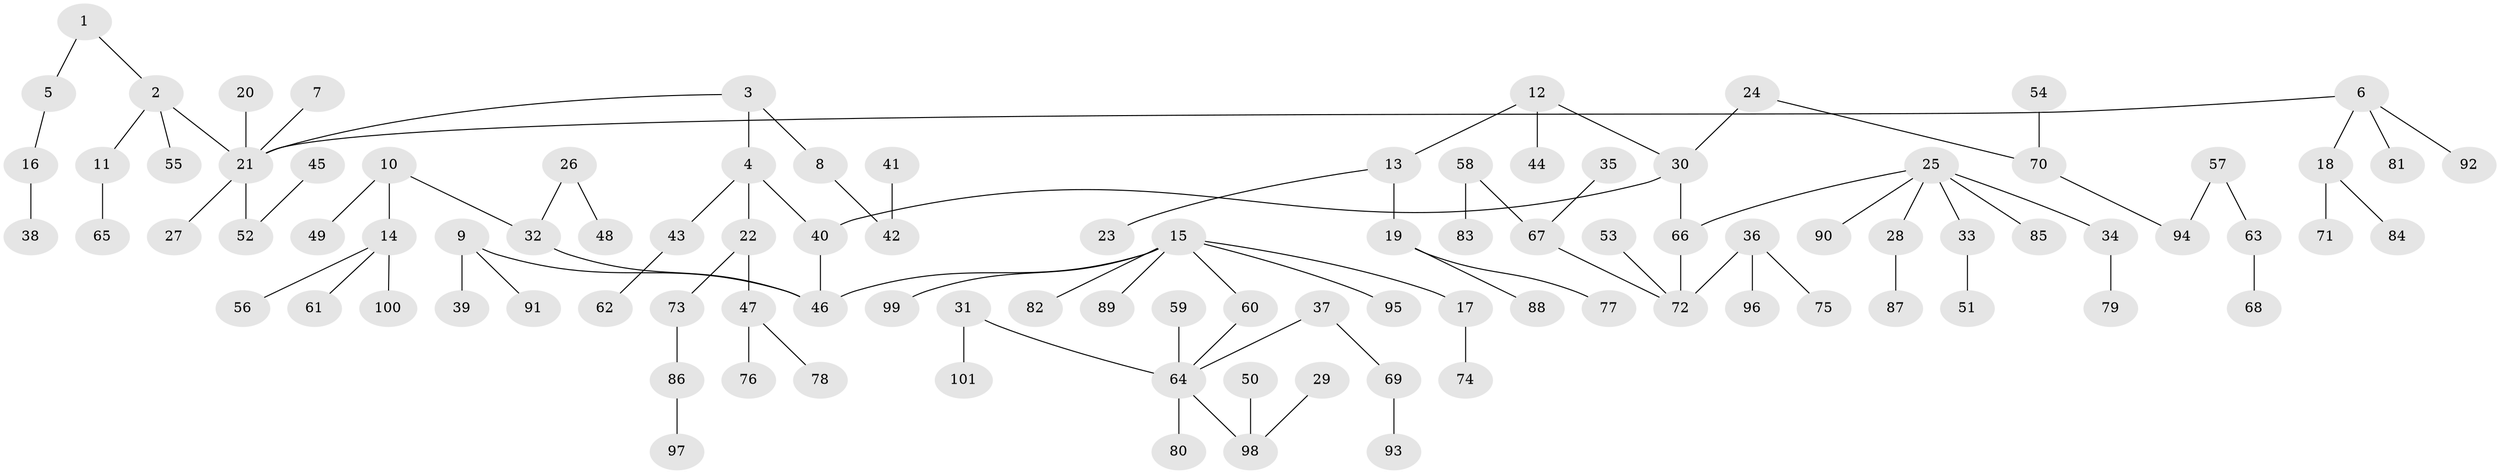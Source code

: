 // original degree distribution, {2: 0.2777777777777778, 4: 0.0763888888888889, 8: 0.013888888888888888, 3: 0.1111111111111111, 1: 0.4861111111111111, 5: 0.020833333333333332, 7: 0.006944444444444444, 6: 0.006944444444444444}
// Generated by graph-tools (version 1.1) at 2025/37/03/04/25 23:37:28]
// undirected, 101 vertices, 100 edges
graph export_dot {
  node [color=gray90,style=filled];
  1;
  2;
  3;
  4;
  5;
  6;
  7;
  8;
  9;
  10;
  11;
  12;
  13;
  14;
  15;
  16;
  17;
  18;
  19;
  20;
  21;
  22;
  23;
  24;
  25;
  26;
  27;
  28;
  29;
  30;
  31;
  32;
  33;
  34;
  35;
  36;
  37;
  38;
  39;
  40;
  41;
  42;
  43;
  44;
  45;
  46;
  47;
  48;
  49;
  50;
  51;
  52;
  53;
  54;
  55;
  56;
  57;
  58;
  59;
  60;
  61;
  62;
  63;
  64;
  65;
  66;
  67;
  68;
  69;
  70;
  71;
  72;
  73;
  74;
  75;
  76;
  77;
  78;
  79;
  80;
  81;
  82;
  83;
  84;
  85;
  86;
  87;
  88;
  89;
  90;
  91;
  92;
  93;
  94;
  95;
  96;
  97;
  98;
  99;
  100;
  101;
  1 -- 2 [weight=1.0];
  1 -- 5 [weight=1.0];
  2 -- 11 [weight=1.0];
  2 -- 21 [weight=1.0];
  2 -- 55 [weight=1.0];
  3 -- 4 [weight=1.0];
  3 -- 8 [weight=1.0];
  3 -- 21 [weight=1.0];
  4 -- 22 [weight=1.0];
  4 -- 40 [weight=1.0];
  4 -- 43 [weight=1.0];
  5 -- 16 [weight=1.0];
  6 -- 18 [weight=1.0];
  6 -- 21 [weight=1.0];
  6 -- 81 [weight=1.0];
  6 -- 92 [weight=1.0];
  7 -- 21 [weight=1.0];
  8 -- 42 [weight=1.0];
  9 -- 39 [weight=1.0];
  9 -- 46 [weight=1.0];
  9 -- 91 [weight=1.0];
  10 -- 14 [weight=1.0];
  10 -- 32 [weight=1.0];
  10 -- 49 [weight=1.0];
  11 -- 65 [weight=1.0];
  12 -- 13 [weight=1.0];
  12 -- 30 [weight=1.0];
  12 -- 44 [weight=1.0];
  13 -- 19 [weight=1.0];
  13 -- 23 [weight=1.0];
  14 -- 56 [weight=1.0];
  14 -- 61 [weight=1.0];
  14 -- 100 [weight=1.0];
  15 -- 17 [weight=1.0];
  15 -- 46 [weight=1.0];
  15 -- 60 [weight=1.0];
  15 -- 82 [weight=1.0];
  15 -- 89 [weight=1.0];
  15 -- 95 [weight=1.0];
  15 -- 99 [weight=1.0];
  16 -- 38 [weight=1.0];
  17 -- 74 [weight=1.0];
  18 -- 71 [weight=1.0];
  18 -- 84 [weight=1.0];
  19 -- 77 [weight=1.0];
  19 -- 88 [weight=1.0];
  20 -- 21 [weight=1.0];
  21 -- 27 [weight=1.0];
  21 -- 52 [weight=1.0];
  22 -- 47 [weight=1.0];
  22 -- 73 [weight=1.0];
  24 -- 30 [weight=1.0];
  24 -- 70 [weight=1.0];
  25 -- 28 [weight=1.0];
  25 -- 33 [weight=1.0];
  25 -- 34 [weight=1.0];
  25 -- 66 [weight=1.0];
  25 -- 85 [weight=1.0];
  25 -- 90 [weight=1.0];
  26 -- 32 [weight=1.0];
  26 -- 48 [weight=1.0];
  28 -- 87 [weight=1.0];
  29 -- 98 [weight=1.0];
  30 -- 40 [weight=1.0];
  30 -- 66 [weight=1.0];
  31 -- 64 [weight=1.0];
  31 -- 101 [weight=1.0];
  32 -- 46 [weight=1.0];
  33 -- 51 [weight=1.0];
  34 -- 79 [weight=1.0];
  35 -- 67 [weight=1.0];
  36 -- 72 [weight=1.0];
  36 -- 75 [weight=1.0];
  36 -- 96 [weight=1.0];
  37 -- 64 [weight=1.0];
  37 -- 69 [weight=1.0];
  40 -- 46 [weight=1.0];
  41 -- 42 [weight=1.0];
  43 -- 62 [weight=1.0];
  45 -- 52 [weight=1.0];
  47 -- 76 [weight=1.0];
  47 -- 78 [weight=1.0];
  50 -- 98 [weight=1.0];
  53 -- 72 [weight=1.0];
  54 -- 70 [weight=1.0];
  57 -- 63 [weight=1.0];
  57 -- 94 [weight=1.0];
  58 -- 67 [weight=1.0];
  58 -- 83 [weight=1.0];
  59 -- 64 [weight=1.0];
  60 -- 64 [weight=1.0];
  63 -- 68 [weight=1.0];
  64 -- 80 [weight=1.0];
  64 -- 98 [weight=1.0];
  66 -- 72 [weight=1.0];
  67 -- 72 [weight=1.0];
  69 -- 93 [weight=1.0];
  70 -- 94 [weight=1.0];
  73 -- 86 [weight=1.0];
  86 -- 97 [weight=1.0];
}
